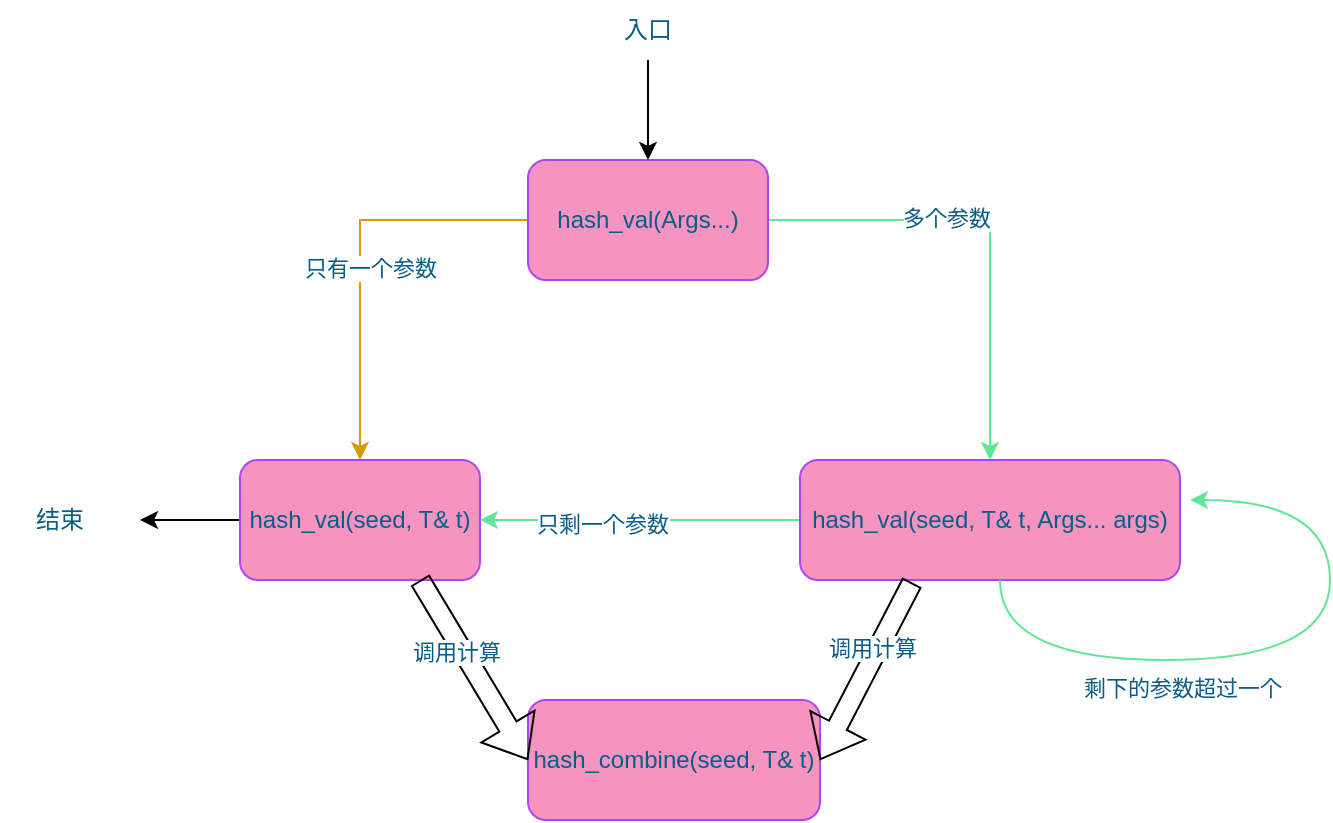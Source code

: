 <mxfile version="20.2.2" type="github">
  <diagram id="HvgVA-iErz7tvglcsphv" name="第 1 页">
    <mxGraphModel dx="1550" dy="844" grid="1" gridSize="10" guides="1" tooltips="1" connect="1" arrows="1" fold="1" page="1" pageScale="1" pageWidth="827" pageHeight="1169" math="0" shadow="0">
      <root>
        <mxCell id="0" />
        <mxCell id="1" parent="0" />
        <mxCell id="aBpow_2bKmVWggqpttQX-6" style="edgeStyle=orthogonalEdgeStyle;rounded=0;orthogonalLoop=1;jettySize=auto;html=1;fillColor=#ffe6cc;strokeColor=#d79b00;fontColor=#095C86;" edge="1" parent="1" source="aBpow_2bKmVWggqpttQX-2" target="aBpow_2bKmVWggqpttQX-3">
          <mxGeometry relative="1" as="geometry" />
        </mxCell>
        <mxCell id="aBpow_2bKmVWggqpttQX-7" value="只有一个参数" style="edgeLabel;html=1;align=center;verticalAlign=middle;resizable=0;points=[];fontColor=#095C86;" vertex="1" connectable="0" parent="aBpow_2bKmVWggqpttQX-6">
          <mxGeometry x="0.059" y="5" relative="1" as="geometry">
            <mxPoint as="offset" />
          </mxGeometry>
        </mxCell>
        <mxCell id="aBpow_2bKmVWggqpttQX-8" style="edgeStyle=orthogonalEdgeStyle;rounded=0;orthogonalLoop=1;jettySize=auto;html=1;entryX=0.5;entryY=0;entryDx=0;entryDy=0;fillColor=#F694C1;strokeColor=#60E696;fontColor=#095C86;" edge="1" parent="1" source="aBpow_2bKmVWggqpttQX-2" target="aBpow_2bKmVWggqpttQX-4">
          <mxGeometry relative="1" as="geometry" />
        </mxCell>
        <mxCell id="aBpow_2bKmVWggqpttQX-9" value="多个参数" style="edgeLabel;html=1;align=center;verticalAlign=middle;resizable=0;points=[];fontColor=#095C86;" vertex="1" connectable="0" parent="aBpow_2bKmVWggqpttQX-8">
          <mxGeometry x="-0.231" y="1" relative="1" as="geometry">
            <mxPoint as="offset" />
          </mxGeometry>
        </mxCell>
        <mxCell id="aBpow_2bKmVWggqpttQX-2" value="hash_val(Args...)" style="rounded=1;whiteSpace=wrap;html=1;fillColor=#F694C1;strokeColor=#AF45ED;fontColor=#095C86;" vertex="1" parent="1">
          <mxGeometry x="354" y="210" width="120" height="60" as="geometry" />
        </mxCell>
        <mxCell id="aBpow_2bKmVWggqpttQX-29" style="edgeStyle=orthogonalEdgeStyle;rounded=0;orthogonalLoop=1;jettySize=auto;html=1;fontColor=#095C86;" edge="1" parent="1" source="aBpow_2bKmVWggqpttQX-3">
          <mxGeometry relative="1" as="geometry">
            <mxPoint x="160" y="390" as="targetPoint" />
          </mxGeometry>
        </mxCell>
        <mxCell id="aBpow_2bKmVWggqpttQX-3" value="hash_val(seed, T&amp;amp; t)" style="rounded=1;whiteSpace=wrap;html=1;fillColor=#F694C1;strokeColor=#AF45ED;fontColor=#095C86;" vertex="1" parent="1">
          <mxGeometry x="210" y="360" width="120" height="60" as="geometry" />
        </mxCell>
        <mxCell id="aBpow_2bKmVWggqpttQX-17" style="edgeStyle=orthogonalEdgeStyle;curved=1;rounded=0;orthogonalLoop=1;jettySize=auto;html=1;entryX=1;entryY=0.5;entryDx=0;entryDy=0;elbow=vertical;fillColor=#F694C1;strokeColor=#60E696;fontColor=#095C86;" edge="1" parent="1" source="aBpow_2bKmVWggqpttQX-4" target="aBpow_2bKmVWggqpttQX-3">
          <mxGeometry relative="1" as="geometry" />
        </mxCell>
        <mxCell id="aBpow_2bKmVWggqpttQX-18" value="只剩一个参数" style="edgeLabel;html=1;align=center;verticalAlign=middle;resizable=0;points=[];fontColor=#095C86;" vertex="1" connectable="0" parent="aBpow_2bKmVWggqpttQX-17">
          <mxGeometry x="0.24" y="2" relative="1" as="geometry">
            <mxPoint as="offset" />
          </mxGeometry>
        </mxCell>
        <mxCell id="aBpow_2bKmVWggqpttQX-4" value="hash_val(seed, T&amp;amp; t, Args... args)" style="rounded=1;whiteSpace=wrap;html=1;fillColor=#F694C1;strokeColor=#AF45ED;fontColor=#095C86;" vertex="1" parent="1">
          <mxGeometry x="490" y="360" width="190" height="60" as="geometry" />
        </mxCell>
        <mxCell id="aBpow_2bKmVWggqpttQX-5" value="hash_combine(seed, T&amp;amp; t)" style="rounded=1;whiteSpace=wrap;html=1;fillColor=#F694C1;strokeColor=#AF45ED;fontColor=#095C86;" vertex="1" parent="1">
          <mxGeometry x="354" y="480" width="146" height="60" as="geometry" />
        </mxCell>
        <mxCell id="aBpow_2bKmVWggqpttQX-15" value="" style="endArrow=classic;html=1;rounded=0;entryX=1;entryY=0.5;entryDx=0;entryDy=0;edgeStyle=orthogonalEdgeStyle;elbow=vertical;curved=1;fillColor=#F694C1;strokeColor=#60E696;fontColor=#095C86;" edge="1" parent="1">
          <mxGeometry width="50" height="50" relative="1" as="geometry">
            <mxPoint x="590" y="420" as="sourcePoint" />
            <mxPoint x="685" y="380" as="targetPoint" />
            <Array as="points">
              <mxPoint x="590" y="460" />
              <mxPoint x="755" y="460" />
              <mxPoint x="755" y="380" />
            </Array>
          </mxGeometry>
        </mxCell>
        <mxCell id="aBpow_2bKmVWggqpttQX-16" value="剩下的参数超过一个" style="edgeLabel;html=1;align=center;verticalAlign=middle;resizable=0;points=[];fontColor=#095C86;" vertex="1" connectable="0" parent="aBpow_2bKmVWggqpttQX-15">
          <mxGeometry x="-0.353" y="9" relative="1" as="geometry">
            <mxPoint x="16" y="23" as="offset" />
          </mxGeometry>
        </mxCell>
        <mxCell id="aBpow_2bKmVWggqpttQX-23" value="" style="shape=flexArrow;endArrow=classic;html=1;rounded=0;curved=1;elbow=vertical;entryX=0;entryY=0.5;entryDx=0;entryDy=0;exitX=0.75;exitY=1;exitDx=0;exitDy=0;fontColor=#095C86;" edge="1" parent="1" source="aBpow_2bKmVWggqpttQX-3" target="aBpow_2bKmVWggqpttQX-5">
          <mxGeometry width="50" height="50" relative="1" as="geometry">
            <mxPoint x="390" y="440" as="sourcePoint" />
            <mxPoint x="440" y="390" as="targetPoint" />
          </mxGeometry>
        </mxCell>
        <mxCell id="aBpow_2bKmVWggqpttQX-24" value="调用计算" style="edgeLabel;html=1;align=center;verticalAlign=middle;resizable=0;points=[];fontColor=#095C86;" vertex="1" connectable="0" parent="aBpow_2bKmVWggqpttQX-23">
          <mxGeometry x="-0.242" y="-3" relative="1" as="geometry">
            <mxPoint as="offset" />
          </mxGeometry>
        </mxCell>
        <mxCell id="aBpow_2bKmVWggqpttQX-25" value="" style="shape=flexArrow;endArrow=classic;html=1;rounded=0;curved=1;elbow=vertical;entryX=1;entryY=0.5;entryDx=0;entryDy=0;exitX=0.295;exitY=1.02;exitDx=0;exitDy=0;exitPerimeter=0;fontColor=#095C86;" edge="1" parent="1" source="aBpow_2bKmVWggqpttQX-4" target="aBpow_2bKmVWggqpttQX-5">
          <mxGeometry width="50" height="50" relative="1" as="geometry">
            <mxPoint x="543" y="430" as="sourcePoint" />
            <mxPoint x="627" y="520" as="targetPoint" />
          </mxGeometry>
        </mxCell>
        <mxCell id="aBpow_2bKmVWggqpttQX-26" value="调用计算" style="edgeLabel;html=1;align=center;verticalAlign=middle;resizable=0;points=[];fontColor=#095C86;" vertex="1" connectable="0" parent="aBpow_2bKmVWggqpttQX-25">
          <mxGeometry x="-0.242" y="-3" relative="1" as="geometry">
            <mxPoint as="offset" />
          </mxGeometry>
        </mxCell>
        <mxCell id="aBpow_2bKmVWggqpttQX-30" value="结束" style="text;html=1;strokeColor=none;fillColor=none;align=center;verticalAlign=middle;whiteSpace=wrap;rounded=0;fontColor=#095C86;" vertex="1" parent="1">
          <mxGeometry x="90" y="375" width="60" height="30" as="geometry" />
        </mxCell>
        <mxCell id="aBpow_2bKmVWggqpttQX-31" value="" style="endArrow=classic;html=1;rounded=0;fontColor=#095C86;entryX=0.5;entryY=0;entryDx=0;entryDy=0;" edge="1" parent="1" target="aBpow_2bKmVWggqpttQX-2">
          <mxGeometry width="50" height="50" relative="1" as="geometry">
            <mxPoint x="414" y="160" as="sourcePoint" />
            <mxPoint x="420" y="170" as="targetPoint" />
          </mxGeometry>
        </mxCell>
        <mxCell id="aBpow_2bKmVWggqpttQX-32" value="入口" style="text;html=1;strokeColor=none;fillColor=none;align=center;verticalAlign=middle;whiteSpace=wrap;rounded=0;fontColor=#095C86;" vertex="1" parent="1">
          <mxGeometry x="384" y="130" width="60" height="30" as="geometry" />
        </mxCell>
      </root>
    </mxGraphModel>
  </diagram>
</mxfile>
